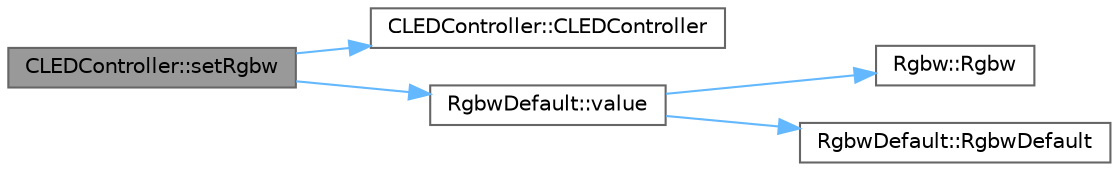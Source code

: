 digraph "CLEDController::setRgbw"
{
 // LATEX_PDF_SIZE
  bgcolor="transparent";
  edge [fontname=Helvetica,fontsize=10,labelfontname=Helvetica,labelfontsize=10];
  node [fontname=Helvetica,fontsize=10,shape=box,height=0.2,width=0.4];
  rankdir="LR";
  Node1 [id="Node000001",label="CLEDController::setRgbw",height=0.2,width=0.4,color="gray40", fillcolor="grey60", style="filled", fontcolor="black",tooltip=" "];
  Node1 -> Node2 [id="edge1_Node000001_Node000002",color="steelblue1",style="solid",tooltip=" "];
  Node2 [id="Node000002",label="CLEDController::CLEDController",height=0.2,width=0.4,color="grey40", fillcolor="white", style="filled",URL="$d6/d2c/class_c_l_e_d_controller_a8c560c6d171f117dfd19c0f2ec780a32.html#a8c560c6d171f117dfd19c0f2ec780a32",tooltip="Create an led controller object, add it to the chain of controllers."];
  Node1 -> Node3 [id="edge2_Node000001_Node000003",color="steelblue1",style="solid",tooltip=" "];
  Node3 [id="Node000003",label="RgbwDefault::value",height=0.2,width=0.4,color="grey40", fillcolor="white", style="filled",URL="$d5/d8d/struct_rgbw_default_a3320052ace2827713b345cc69df2cbe0.html#a3320052ace2827713b345cc69df2cbe0",tooltip=" "];
  Node3 -> Node4 [id="edge3_Node000003_Node000004",color="steelblue1",style="solid",tooltip=" "];
  Node4 [id="Node000004",label="Rgbw::Rgbw",height=0.2,width=0.4,color="grey40", fillcolor="white", style="filled",URL="$db/d74/struct_rgbw_a58df62d45b76be5755b009d05e7abb0e.html#a58df62d45b76be5755b009d05e7abb0e",tooltip=" "];
  Node3 -> Node5 [id="edge4_Node000003_Node000005",color="steelblue1",style="solid",tooltip=" "];
  Node5 [id="Node000005",label="RgbwDefault::RgbwDefault",height=0.2,width=0.4,color="grey40", fillcolor="white", style="filled",URL="$d5/d8d/struct_rgbw_default_ae00a5e4c9f4e16e5da7b11664afb0384.html#ae00a5e4c9f4e16e5da7b11664afb0384",tooltip=" "];
}
